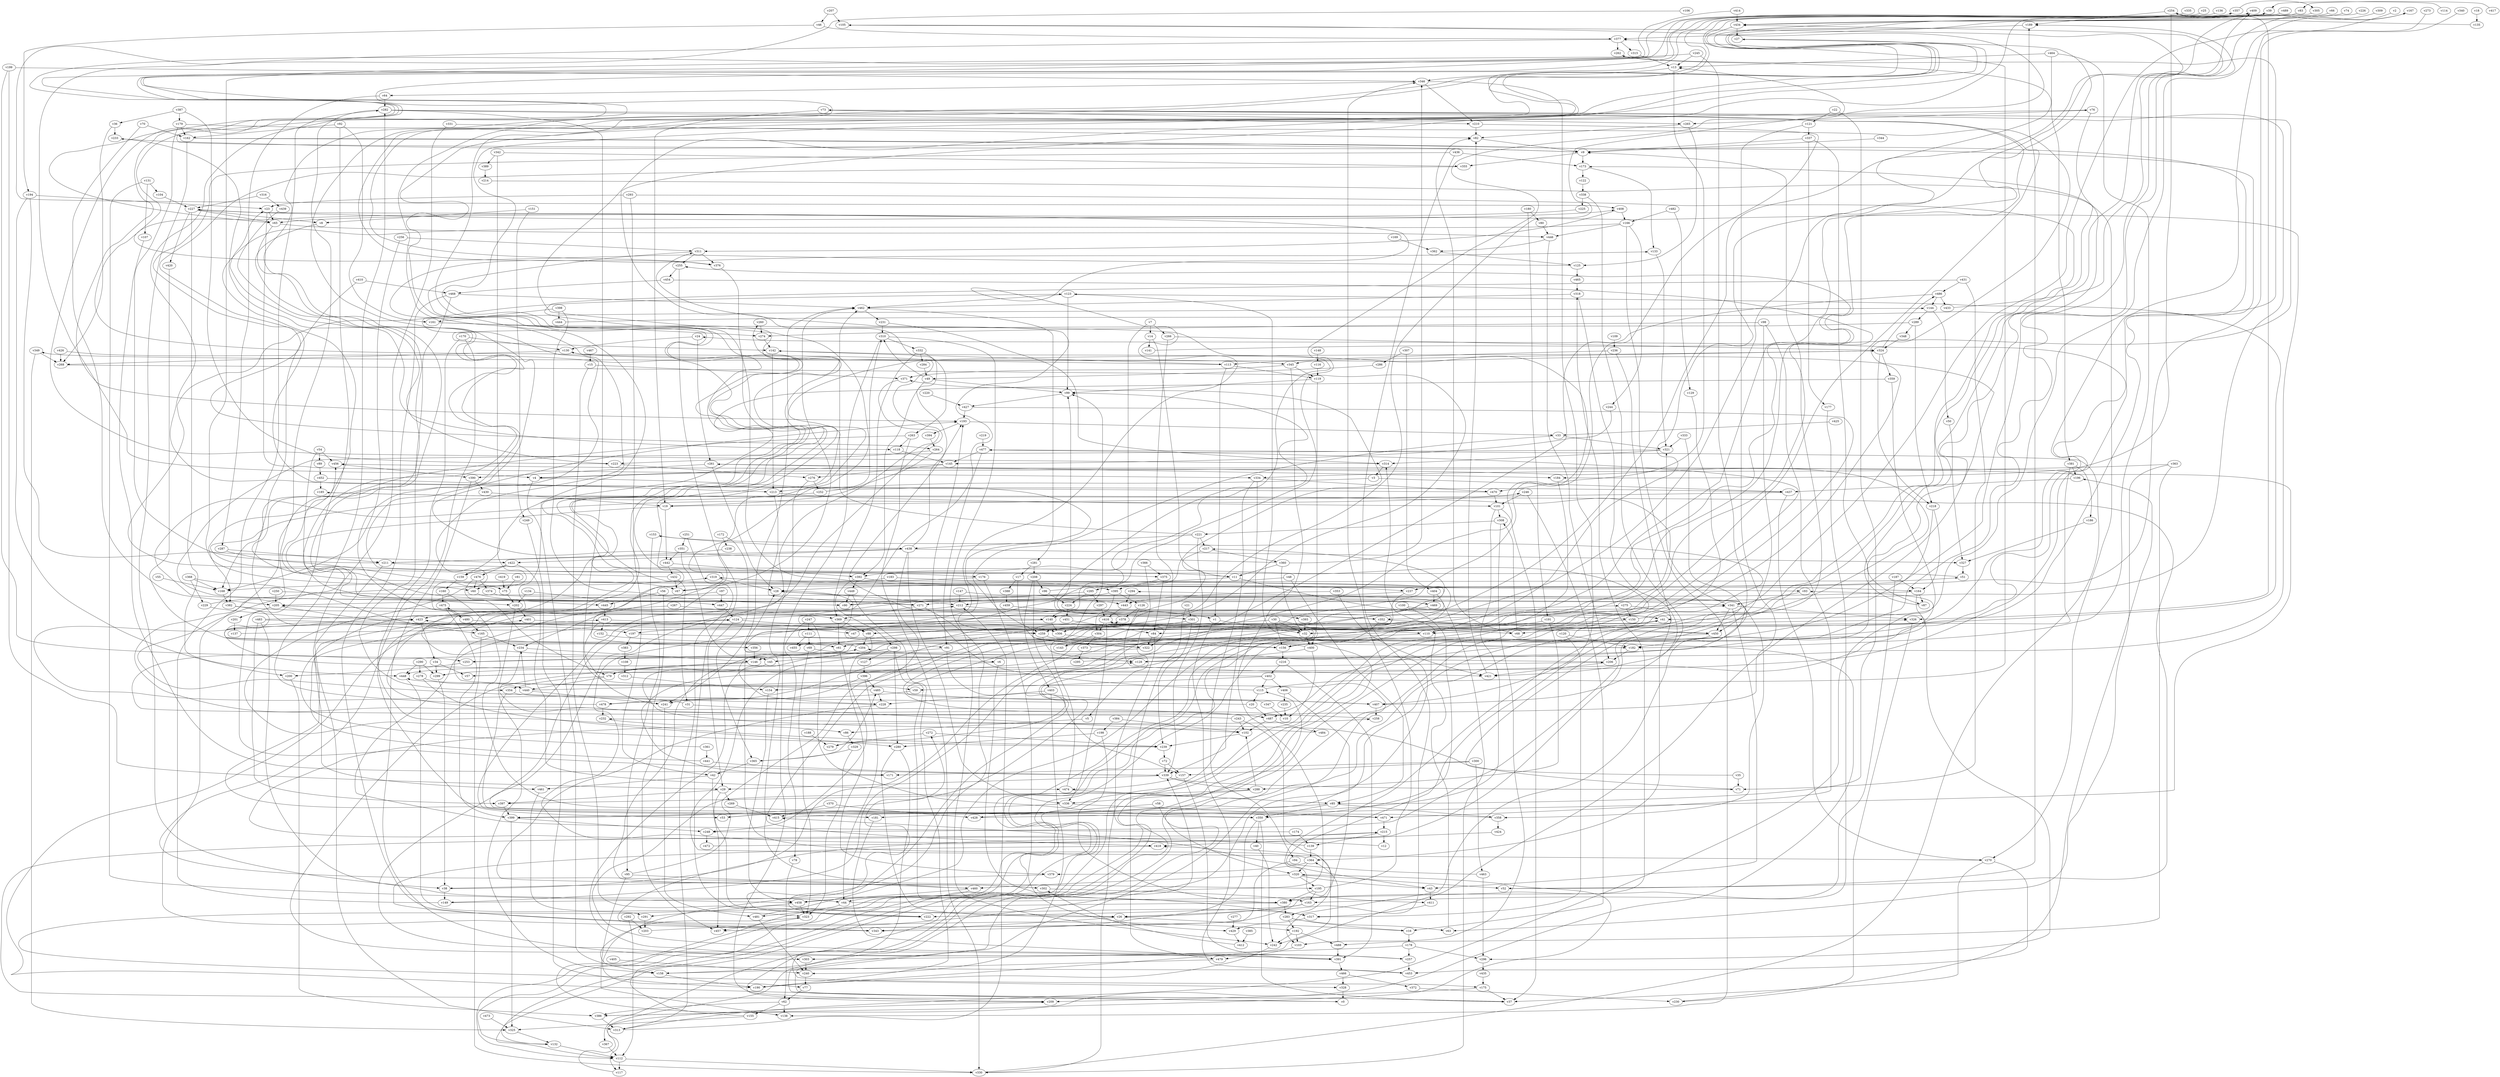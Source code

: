 // Benchmark game 724 - 490 vertices
// time_bound: 25
// targets: v205
digraph G {
    v0 [name="v0", player=1];
    v1 [name="v1", player=1];
    v2 [name="v2", player=0];
    v3 [name="v3", player=1];
    v4 [name="v4", player=1];
    v5 [name="v5", player=0];
    v6 [name="v6", player=0];
    v7 [name="v7", player=0];
    v8 [name="v8", player=0];
    v9 [name="v9", player=0];
    v10 [name="v10", player=1];
    v11 [name="v11", player=1];
    v12 [name="v12", player=1];
    v13 [name="v13", player=1];
    v14 [name="v14", player=0];
    v15 [name="v15", player=0];
    v16 [name="v16", player=1];
    v17 [name="v17", player=0];
    v18 [name="v18", player=1];
    v19 [name="v19", player=0];
    v20 [name="v20", player=1];
    v21 [name="v21", player=0];
    v22 [name="v22", player=1];
    v23 [name="v23", player=0];
    v24 [name="v24", player=0];
    v25 [name="v25", player=1];
    v26 [name="v26", player=1];
    v27 [name="v27", player=1];
    v28 [name="v28", player=0];
    v29 [name="v29", player=1];
    v30 [name="v30", player=1];
    v31 [name="v31", player=0];
    v32 [name="v32", player=1];
    v33 [name="v33", player=0];
    v34 [name="v34", player=1];
    v35 [name="v35", player=1];
    v36 [name="v36", player=0];
    v37 [name="v37", player=0];
    v38 [name="v38", player=0];
    v39 [name="v39", player=0];
    v40 [name="v40", player=1];
    v41 [name="v41", player=0];
    v42 [name="v42", player=1];
    v43 [name="v43", player=0];
    v44 [name="v44", player=0];
    v45 [name="v45", player=1];
    v46 [name="v46", player=0];
    v47 [name="v47", player=1];
    v48 [name="v48", player=1];
    v49 [name="v49", player=1];
    v50 [name="v50", player=1];
    v51 [name="v51", player=0];
    v52 [name="v52", player=0];
    v53 [name="v53", player=0];
    v54 [name="v54", player=0];
    v55 [name="v55", player=1];
    v56 [name="v56", player=1];
    v57 [name="v57", player=1];
    v58 [name="v58", player=0];
    v59 [name="v59", player=0];
    v60 [name="v60", player=1];
    v61 [name="v61", player=0];
    v62 [name="v62", player=0];
    v63 [name="v63", player=1];
    v64 [name="v64", player=0];
    v65 [name="v65", player=1];
    v66 [name="v66", player=0];
    v67 [name="v67", player=0];
    v68 [name="v68", player=0];
    v69 [name="v69", player=1];
    v70 [name="v70", player=1];
    v71 [name="v71", player=1];
    v72 [name="v72", player=1];
    v73 [name="v73", player=0];
    v74 [name="v74", player=1];
    v75 [name="v75", player=0];
    v76 [name="v76", player=1];
    v77 [name="v77", player=1];
    v78 [name="v78", player=0];
    v79 [name="v79", player=0];
    v80 [name="v80", player=0];
    v81 [name="v81", player=0];
    v82 [name="v82", player=0];
    v83 [name="v83", player=0];
    v84 [name="v84", player=0];
    v85 [name="v85", player=1];
    v86 [name="v86", player=0];
    v87 [name="v87", player=0];
    v88 [name="v88", player=0];
    v89 [name="v89", player=0];
    v90 [name="v90", player=1];
    v91 [name="v91", player=1];
    v92 [name="v92", player=1];
    v93 [name="v93", player=0];
    v94 [name="v94", player=0];
    v95 [name="v95", player=0];
    v96 [name="v96", player=0];
    v97 [name="v97", player=1];
    v98 [name="v98", player=1];
    v99 [name="v99", player=1];
    v100 [name="v100", player=1];
    v101 [name="v101", player=1];
    v102 [name="v102", player=1];
    v103 [name="v103", player=0];
    v104 [name="v104", player=0];
    v105 [name="v105", player=0];
    v106 [name="v106", player=0];
    v107 [name="v107", player=1];
    v108 [name="v108", player=1];
    v109 [name="v109", player=0];
    v110 [name="v110", player=1];
    v111 [name="v111", player=0];
    v112 [name="v112", player=1];
    v113 [name="v113", player=1];
    v114 [name="v114", player=1];
    v115 [name="v115", player=1];
    v116 [name="v116", player=1];
    v117 [name="v117", player=0];
    v118 [name="v118", player=1];
    v119 [name="v119", player=1];
    v120 [name="v120", player=1];
    v121 [name="v121", player=0];
    v122 [name="v122", player=0];
    v123 [name="v123", player=1];
    v124 [name="v124", player=1];
    v125 [name="v125", player=1];
    v126 [name="v126", player=0];
    v127 [name="v127", player=0];
    v128 [name="v128", player=0];
    v129 [name="v129", player=0];
    v130 [name="v130", player=1];
    v131 [name="v131", player=1];
    v132 [name="v132", player=0];
    v133 [name="v133", player=1];
    v134 [name="v134", player=1];
    v135 [name="v135", player=1];
    v136 [name="v136", player=0];
    v137 [name="v137", player=1];
    v138 [name="v138", player=0];
    v139 [name="v139", player=0];
    v140 [name="v140", player=1];
    v141 [name="v141", player=1];
    v142 [name="v142", player=1];
    v143 [name="v143", player=1];
    v144 [name="v144", player=0];
    v145 [name="v145", player=0];
    v146 [name="v146", player=0];
    v147 [name="v147", player=0];
    v148 [name="v148", player=1];
    v149 [name="v149", player=0];
    v150 [name="v150", player=0];
    v151 [name="v151", player=1];
    v152 [name="v152", player=1];
    v153 [name="v153", player=0];
    v154 [name="v154", player=0];
    v155 [name="v155", player=1];
    v156 [name="v156", player=0];
    v157 [name="v157", player=1];
    v158 [name="v158", player=0];
    v159 [name="v159", player=1];
    v160 [name="v160", player=0];
    v161 [name="v161", player=1];
    v162 [name="v162", player=1];
    v163 [name="v163", player=0];
    v164 [name="v164", player=1];
    v165 [name="v165", player=0];
    v166 [name="v166", player=0];
    v167 [name="v167", player=0];
    v168 [name="v168", player=1];
    v169 [name="v169", player=1];
    v170 [name="v170", player=1];
    v171 [name="v171", player=1];
    v172 [name="v172", player=1];
    v173 [name="v173", player=1];
    v174 [name="v174", player=1];
    v175 [name="v175", player=1];
    v176 [name="v176", player=1];
    v177 [name="v177", player=0];
    v178 [name="v178", player=0];
    v179 [name="v179", player=1];
    v180 [name="v180", player=1];
    v181 [name="v181", player=0];
    v182 [name="v182", player=0];
    v183 [name="v183", player=0];
    v184 [name="v184", player=1];
    v185 [name="v185", player=0];
    v186 [name="v186", player=1];
    v187 [name="v187", player=0];
    v188 [name="v188", player=0];
    v189 [name="v189", player=0];
    v190 [name="v190", player=1];
    v191 [name="v191", player=1];
    v192 [name="v192", player=0];
    v193 [name="v193", player=1];
    v194 [name="v194", player=0];
    v195 [name="v195", player=0];
    v196 [name="v196", player=0];
    v197 [name="v197", player=0];
    v198 [name="v198", player=0];
    v199 [name="v199", player=0];
    v200 [name="v200", player=1];
    v201 [name="v201", player=1];
    v202 [name="v202", player=1];
    v203 [name="v203", player=1];
    v204 [name="v204", player=0];
    v205 [name="v205", player=0, target=1];
    v206 [name="v206", player=0];
    v207 [name="v207", player=1];
    v208 [name="v208", player=0];
    v209 [name="v209", player=1];
    v210 [name="v210", player=1];
    v211 [name="v211", player=0];
    v212 [name="v212", player=0];
    v213 [name="v213", player=1];
    v214 [name="v214", player=1];
    v215 [name="v215", player=0];
    v216 [name="v216", player=1];
    v217 [name="v217", player=0];
    v218 [name="v218", player=1];
    v219 [name="v219", player=1];
    v220 [name="v220", player=1];
    v221 [name="v221", player=0];
    v222 [name="v222", player=0];
    v223 [name="v223", player=1];
    v224 [name="v224", player=0];
    v225 [name="v225", player=1];
    v226 [name="v226", player=0];
    v227 [name="v227", player=0];
    v228 [name="v228", player=1];
    v229 [name="v229", player=1];
    v230 [name="v230", player=0];
    v231 [name="v231", player=0];
    v232 [name="v232", player=1];
    v233 [name="v233", player=1];
    v234 [name="v234", player=0];
    v235 [name="v235", player=0];
    v236 [name="v236", player=1];
    v237 [name="v237", player=0];
    v238 [name="v238", player=0];
    v239 [name="v239", player=0];
    v240 [name="v240", player=0];
    v241 [name="v241", player=0];
    v242 [name="v242", player=1];
    v243 [name="v243", player=0];
    v244 [name="v244", player=0];
    v245 [name="v245", player=1];
    v246 [name="v246", player=1];
    v247 [name="v247", player=0];
    v248 [name="v248", player=1];
    v249 [name="v249", player=0];
    v250 [name="v250", player=1];
    v251 [name="v251", player=1];
    v252 [name="v252", player=1];
    v253 [name="v253", player=1];
    v254 [name="v254", player=0];
    v255 [name="v255", player=1];
    v256 [name="v256", player=1];
    v257 [name="v257", player=1];
    v258 [name="v258", player=0];
    v259 [name="v259", player=1];
    v260 [name="v260", player=1];
    v261 [name="v261", player=1];
    v262 [name="v262", player=0];
    v263 [name="v263", player=1];
    v264 [name="v264", player=1];
    v265 [name="v265", player=0];
    v266 [name="v266", player=1];
    v267 [name="v267", player=1];
    v268 [name="v268", player=1];
    v269 [name="v269", player=0];
    v270 [name="v270", player=0];
    v271 [name="v271", player=0];
    v272 [name="v272", player=1];
    v273 [name="v273", player=0];
    v274 [name="v274", player=0];
    v275 [name="v275", player=1];
    v276 [name="v276", player=1];
    v277 [name="v277", player=1];
    v278 [name="v278", player=0];
    v279 [name="v279", player=1];
    v280 [name="v280", player=0];
    v281 [name="v281", player=0];
    v282 [name="v282", player=0];
    v283 [name="v283", player=0];
    v284 [name="v284", player=0];
    v285 [name="v285", player=0];
    v286 [name="v286", player=0];
    v287 [name="v287", player=0];
    v288 [name="v288", player=0];
    v289 [name="v289", player=1];
    v290 [name="v290", player=0];
    v291 [name="v291", player=0];
    v292 [name="v292", player=1];
    v293 [name="v293", player=0];
    v294 [name="v294", player=1];
    v295 [name="v295", player=0];
    v296 [name="v296", player=1];
    v297 [name="v297", player=1];
    v298 [name="v298", player=1];
    v299 [name="v299", player=0];
    v300 [name="v300", player=0];
    v301 [name="v301", player=1];
    v302 [name="v302", player=0];
    v303 [name="v303", player=0];
    v304 [name="v304", player=0];
    v305 [name="v305", player=1];
    v306 [name="v306", player=0];
    v307 [name="v307", player=0];
    v308 [name="v308", player=1];
    v309 [name="v309", player=1];
    v310 [name="v310", player=1];
    v311 [name="v311", player=1];
    v312 [name="v312", player=0];
    v313 [name="v313", player=0];
    v314 [name="v314", player=1];
    v315 [name="v315", player=1];
    v316 [name="v316", player=1];
    v317 [name="v317", player=1];
    v318 [name="v318", player=1];
    v319 [name="v319", player=0];
    v320 [name="v320", player=0];
    v321 [name="v321", player=0];
    v322 [name="v322", player=0];
    v323 [name="v323", player=1];
    v324 [name="v324", player=1];
    v325 [name="v325", player=0];
    v326 [name="v326", player=1];
    v327 [name="v327", player=0];
    v328 [name="v328", player=1];
    v329 [name="v329", player=1];
    v330 [name="v330", player=0];
    v331 [name="v331", player=1];
    v332 [name="v332", player=1];
    v333 [name="v333", player=1];
    v334 [name="v334", player=0];
    v335 [name="v335", player=0];
    v336 [name="v336", player=0];
    v337 [name="v337", player=0];
    v338 [name="v338", player=0];
    v339 [name="v339", player=0];
    v340 [name="v340", player=0];
    v341 [name="v341", player=0];
    v342 [name="v342", player=1];
    v343 [name="v343", player=0];
    v344 [name="v344", player=0];
    v345 [name="v345", player=1];
    v346 [name="v346", player=1];
    v347 [name="v347", player=1];
    v348 [name="v348", player=0];
    v349 [name="v349", player=0];
    v350 [name="v350", player=0];
    v351 [name="v351", player=0];
    v352 [name="v352", player=0];
    v353 [name="v353", player=0];
    v354 [name="v354", player=0];
    v355 [name="v355", player=0];
    v356 [name="v356", player=0];
    v357 [name="v357", player=1];
    v358 [name="v358", player=0];
    v359 [name="v359", player=0];
    v360 [name="v360", player=1];
    v361 [name="v361", player=1];
    v362 [name="v362", player=1];
    v363 [name="v363", player=1];
    v364 [name="v364", player=0];
    v365 [name="v365", player=1];
    v366 [name="v366", player=0];
    v367 [name="v367", player=0];
    v368 [name="v368", player=0];
    v369 [name="v369", player=1];
    v370 [name="v370", player=0];
    v371 [name="v371", player=0];
    v372 [name="v372", player=0];
    v373 [name="v373", player=1];
    v374 [name="v374", player=1];
    v375 [name="v375", player=0];
    v376 [name="v376", player=1];
    v377 [name="v377", player=1];
    v378 [name="v378", player=1];
    v379 [name="v379", player=1];
    v380 [name="v380", player=1];
    v381 [name="v381", player=1];
    v382 [name="v382", player=0];
    v383 [name="v383", player=0];
    v384 [name="v384", player=0];
    v385 [name="v385", player=0];
    v386 [name="v386", player=0];
    v387 [name="v387", player=0];
    v388 [name="v388", player=0];
    v389 [name="v389", player=0];
    v390 [name="v390", player=0];
    v391 [name="v391", player=0];
    v392 [name="v392", player=0];
    v393 [name="v393", player=0];
    v394 [name="v394", player=1];
    v395 [name="v395", player=0];
    v396 [name="v396", player=0];
    v397 [name="v397", player=1];
    v398 [name="v398", player=0];
    v399 [name="v399", player=1];
    v400 [name="v400", player=0];
    v401 [name="v401", player=1];
    v402 [name="v402", player=0];
    v403 [name="v403", player=1];
    v404 [name="v404", player=0];
    v405 [name="v405", player=0];
    v406 [name="v406", player=1];
    v407 [name="v407", player=0];
    v408 [name="v408", player=0];
    v409 [name="v409", player=1];
    v410 [name="v410", player=1];
    v411 [name="v411", player=0];
    v412 [name="v412", player=1];
    v413 [name="v413", player=0];
    v414 [name="v414", player=0];
    v415 [name="v415", player=1];
    v416 [name="v416", player=0];
    v417 [name="v417", player=0];
    v418 [name="v418", player=0];
    v419 [name="v419", player=0];
    v420 [name="v420", player=1];
    v421 [name="v421", player=0];
    v422 [name="v422", player=0];
    v423 [name="v423", player=1];
    v424 [name="v424", player=1];
    v425 [name="v425", player=0];
    v426 [name="v426", player=0];
    v427 [name="v427", player=0];
    v428 [name="v428", player=1];
    v429 [name="v429", player=1];
    v430 [name="v430", player=1];
    v431 [name="v431", player=0];
    v432 [name="v432", player=1];
    v433 [name="v433", player=0];
    v434 [name="v434", player=0];
    v435 [name="v435", player=1];
    v436 [name="v436", player=0];
    v437 [name="v437", player=0];
    v438 [name="v438", player=1];
    v439 [name="v439", player=0];
    v440 [name="v440", player=1];
    v441 [name="v441", player=1];
    v442 [name="v442", player=0];
    v443 [name="v443", player=0];
    v444 [name="v444", player=1];
    v445 [name="v445", player=1];
    v446 [name="v446", player=0];
    v447 [name="v447", player=0];
    v448 [name="v448", player=1];
    v449 [name="v449", player=1];
    v450 [name="v450", player=1];
    v451 [name="v451", player=0];
    v452 [name="v452", player=1];
    v453 [name="v453", player=1];
    v454 [name="v454", player=0];
    v455 [name="v455", player=0];
    v456 [name="v456", player=1];
    v457 [name="v457", player=1];
    v458 [name="v458", player=1];
    v459 [name="v459", player=1];
    v460 [name="v460", player=0];
    v461 [name="v461", player=1];
    v462 [name="v462", player=0];
    v463 [name="v463", player=0];
    v464 [name="v464", player=1];
    v465 [name="v465", player=0];
    v466 [name="v466", player=1];
    v467 [name="v467", player=0];
    v468 [name="v468", player=0];
    v469 [name="v469", player=1];
    v470 [name="v470", player=1];
    v471 [name="v471", player=1];
    v472 [name="v472", player=1];
    v473 [name="v473", player=1];
    v474 [name="v474", player=1];
    v475 [name="v475", player=1];
    v476 [name="v476", player=0];
    v477 [name="v477", player=0];
    v478 [name="v478", player=1];
    v479 [name="v479", player=0];
    v480 [name="v480", player=0];
    v481 [name="v481", player=0];
    v482 [name="v482", player=1];
    v483 [name="v483", player=1];
    v484 [name="v484", player=0];
    v485 [name="v485", player=1];
    v486 [name="v486", player=1];
    v487 [name="v487", player=0];
    v488 [name="v488", player=1];
    v489 [name="v489", player=0];

    v0 -> v215 [constraint="t >= 5"];
    v1 -> v32;
    v2 -> v411 [constraint="t >= 2"];
    v3 -> v437;
    v4 -> v259 [constraint="t >= 4"];
    v5 -> v86;
    v6 -> v380;
    v7 -> v392;
    v8 -> v487 [constraint="t < 5"];
    v9 -> v173;
    v10 -> v217 [constraint="t < 5"];
    v11 -> v193 [constraint="t < 14"];
    v12 -> v378 [constraint="t mod 3 == 2"];
    v13 -> v346;
    v14 -> v141;
    v15 -> v371;
    v16 -> v178;
    v17 -> v322;
    v18 -> v135;
    v19 -> v447 [constraint="t >= 1"];
    v20 -> v456 [constraint="t >= 4"];
    v21 -> v479;
    v22 -> v85;
    v23 -> v65;
    v24 -> v130;
    v25 -> v314 [constraint="t mod 3 == 0"];
    v26 -> v16 [constraint="t mod 2 == 1"];
    v27 -> v356 [constraint="t mod 2 == 1"];
    v28 -> v212;
    v29 -> v269;
    v30 -> v132 [constraint="t >= 4"];
    v31 -> v413 [constraint="t mod 4 == 2"];
    v32 -> v400;
    v33 -> v259 [constraint="t >= 1"];
    v34 -> v57;
    v35 -> v173 [constraint="t < 12"];
    v36 -> v268;
    v37 -> v448 [constraint="t < 12"];
    v38 -> v294 [constraint="t < 13"];
    v39 -> v239 [constraint="t mod 4 == 0"];
    v40 -> v242;
    v41 -> v68;
    v42 -> v317;
    v43 -> v411;
    v44 -> v318;
    v45 -> v79 [constraint="t >= 1"];
    v46 -> v194;
    v47 -> v233 [constraint="t < 11"];
    v48 -> v85;
    v49 -> v99;
    v50 -> v327;
    v51 -> v260 [constraint="t >= 4"];
    v52 -> v189;
    v53 -> v204 [constraint="t < 5"];
    v54 -> v89;
    v55 -> v168;
    v56 -> v445;
    v57 -> v24 [constraint="t mod 2 == 0"];
    v58 -> v428;
    v59 -> v478;
    v60 -> v445;
    v61 -> v379;
    v62 -> v138;
    v63 -> v314;
    v64 -> v287;
    v65 -> v469 [constraint="t mod 2 == 0"];
    v66 -> v0 [constraint="t < 9"];
    v67 -> v462;
    v68 -> v308;
    v69 -> v128;
    v70 -> v205;
    v71 -> v232 [constraint="t < 5"];
    v72 -> v339;
    v73 -> v112 [constraint="t >= 1"];
    v74 -> v195 [constraint="t mod 3 == 1"];
    v75 -> v202;
    v76 -> v270;
    v77 -> v62;
    v78 -> v62;
    v79 -> v440;
    v80 -> v446;
    v81 -> v75;
    v82 -> v9;
    v83 -> v376 [constraint="t < 10"];
    v84 -> v330;
    v85 -> v350;
    v86 -> v329;
    v87 -> v409 [constraint="t >= 4"];
    v88 -> v248;
    v89 -> v452;
    v90 -> v73 [constraint="t < 6"];
    v91 -> v146;
    v92 -> v339;
    v93 -> v341;
    v94 -> v457;
    v95 -> v142 [constraint="t < 13"];
    v96 -> v371 [constraint="t < 7"];
    v97 -> v205;
    v98 -> v450;
    v99 -> v427;
    v100 -> v350;
    v101 -> v308;
    v102 -> v239;
    v103 -> v479;
    v104 -> v227;
    v105 -> v110 [constraint="t mod 5 == 4"];
    v106 -> v408 [constraint="t mod 3 == 0"];
    v107 -> v171;
    v108 -> v312;
    v109 -> v236;
    v110 -> v61;
    v111 -> v69;
    v112 -> v117;
    v113 -> v357 [constraint="t < 15"];
    v114 -> v39 [constraint="t < 13"];
    v115 -> v377;
    v116 -> v119;
    v117 -> v209 [constraint="t >= 3"];
    v118 -> v145;
    v119 -> v400;
    v120 -> v182;
    v121 -> v487;
    v122 -> v338;
    v123 -> v99;
    v124 -> v275 [constraint="t < 9"];
    v125 -> v408 [constraint="t >= 3"];
    v126 -> v421;
    v127 -> v396;
    v128 -> v227 [constraint="t < 10"];
    v129 -> v352;
    v130 -> v268;
    v131 -> v458;
    v132 -> v112;
    v133 -> v321;
    v134 -> v234;
    v135 -> v254 [constraint="t < 13"];
    v136 -> v193 [constraint="t mod 4 == 1"];
    v137 -> v123 [constraint="t >= 1"];
    v138 -> v255 [constraint="t < 5"];
    v139 -> v258 [constraint="t < 7"];
    v140 -> v306;
    v141 -> v73 [constraint="t mod 5 == 3"];
    v142 -> v213;
    v143 -> v93 [constraint="t mod 3 == 0"];
    v144 -> v50;
    v145 -> v276;
    v146 -> v391 [constraint="t < 7"];
    v147 -> v248 [constraint="t < 14"];
    v148 -> v116;
    v149 -> v339;
    v150 -> v9;
    v151 -> v249;
    v152 -> v156;
    v153 -> v438;
    v154 -> v458;
    v155 -> v185 [constraint="t mod 4 == 2"];
    v156 -> v216;
    v157 -> v391;
    v158 -> v190;
    v159 -> v160;
    v160 -> v475;
    v161 -> v393 [constraint="t < 12"];
    v162 -> v57 [constraint="t >= 1"];
    v163 -> v222;
    v164 -> v212;
    v165 -> v234;
    v166 -> v382 [constraint="t >= 3"];
    v167 -> v455 [constraint="t >= 3"];
    v168 -> v382;
    v169 -> v362;
    v170 -> v239;
    v171 -> v206 [constraint="t >= 5"];
    v172 -> v365;
    v173 -> v133;
    v174 -> v124 [constraint="t mod 5 == 1"];
    v175 -> v209;
    v176 -> v429;
    v177 -> v163;
    v178 -> v296;
    v179 -> v37 [constraint="t >= 2"];
    v180 -> v80;
    v181 -> v391;
    v182 -> v41 [constraint="t < 6"];
    v183 -> v149 [constraint="t mod 3 == 2"];
    v184 -> v259;
    v185 -> v52 [constraint="t mod 2 == 0"];
    v186 -> v327;
    v187 -> v164;
    v188 -> v279;
    v189 -> v377;
    v190 -> v349 [constraint="t >= 3"];
    v191 -> v288;
    v192 -> v242;
    v193 -> v394;
    v194 -> v23;
    v195 -> v346;
    v196 -> v4 [constraint="t mod 3 == 1"];
    v197 -> v386 [constraint="t < 12"];
    v198 -> v280;
    v199 -> v346;
    v200 -> v386;
    v201 -> v137;
    v202 -> v158;
    v203 -> v153 [constraint="t mod 2 == 0"];
    v204 -> v423 [constraint="t mod 4 == 2"];
    v205 -> v77 [constraint="t mod 5 == 3"];
    v206 -> v28 [constraint="t mod 3 == 0"];
    v207 -> v105;
    v208 -> v157;
    v209 -> v477 [constraint="t >= 4"];
    v210 -> v460 [constraint="t >= 1"];
    v211 -> v367 [constraint="t mod 3 == 2"];
    v212 -> v352;
    v213 -> v271;
    v214 -> v87 [constraint="t >= 4"];
    v215 -> v139;
    v216 -> v391;
    v217 -> v322 [constraint="t < 15"];
    v218 -> v237;
    v219 -> v477;
    v220 -> v427;
    v221 -> v462;
    v222 -> v272 [constraint="t >= 2"];
    v223 -> v23 [constraint="t < 11"];
    v224 -> v451;
    v225 -> v65;
    v226 -> v41 [constraint="t >= 3"];
    v227 -> v65;
    v228 -> v302 [constraint="t mod 4 == 1"];
    v229 -> v319 [constraint="t mod 5 == 0"];
    v230 -> v196 [constraint="t mod 5 == 0"];
    v231 -> v314;
    v232 -> v86;
    v233 -> v118 [constraint="t mod 4 == 3"];
    v234 -> v487;
    v235 -> v10;
    v236 -> v113;
    v237 -> v450 [constraint="t < 7"];
    v238 -> v211;
    v239 -> v72;
    v240 -> v77;
    v241 -> v481;
    v242 -> v190;
    v243 -> v204 [constraint="t >= 2"];
    v244 -> v145;
    v245 -> v60;
    v246 -> v16;
    v247 -> v350;
    v248 -> v472;
    v249 -> v190;
    v250 -> v103 [constraint="t >= 1"];
    v251 -> v313;
    v252 -> v176 [constraint="t < 5"];
    v253 -> v200;
    v254 -> v326;
    v255 -> v454;
    v256 -> v311;
    v257 -> v326 [constraint="t < 14"];
    v258 -> v51 [constraint="t >= 2"];
    v259 -> v175 [constraint="t mod 4 == 1"];
    v260 -> v274;
    v261 -> v184;
    v262 -> v299 [constraint="t < 11"];
    v263 -> v168 [constraint="t mod 2 == 0"];
    v264 -> v19;
    v265 -> v125;
    v266 -> v322;
    v267 -> v140;
    v268 -> v270 [constraint="t mod 4 == 3"];
    v269 -> v415;
    v270 -> v453;
    v271 -> v246 [constraint="t mod 3 == 2"];
    v272 -> v279;
    v273 -> v253 [constraint="t mod 5 == 0"];
    v274 -> v142;
    v275 -> v364;
    v276 -> v252;
    v277 -> v429;
    v278 -> v280;
    v279 -> v416 [constraint="t mod 2 == 1"];
    v280 -> v158;
    v281 -> v208;
    v282 -> v112 [constraint="t < 5"];
    v283 -> v16;
    v284 -> v49;
    v285 -> v90;
    v286 -> v49;
    v287 -> v67;
    v288 -> v257 [constraint="t mod 2 == 1"];
    v289 -> v142 [constraint="t >= 3"];
    v290 -> v278;
    v291 -> v203;
    v292 -> v203;
    v293 -> v43 [constraint="t >= 1"];
    v294 -> v443;
    v295 -> v227 [constraint="t < 8"];
    v296 -> v435;
    v297 -> v416;
    v298 -> v317;
    v299 -> v38;
    v300 -> v463;
    v301 -> v239;
    v302 -> v105 [constraint="t >= 2"];
    v303 -> v240;
    v304 -> v143;
    v305 -> v434 [constraint="t < 14"];
    v306 -> v156;
    v307 -> v286;
    v308 -> v103;
    v309 -> v222 [constraint="t < 8"];
    v310 -> v209;
    v311 -> v93 [constraint="t mod 5 == 3"];
    v312 -> v154;
    v313 -> v167 [constraint="t >= 3"];
    v314 -> v3;
    v315 -> v13;
    v316 -> v227;
    v317 -> v429;
    v318 -> v462;
    v319 -> v28;
    v320 -> v43;
    v321 -> v271 [constraint="t < 15"];
    v322 -> v228 [constraint="t >= 3"];
    v323 -> v457;
    v324 -> v486;
    v325 -> v132;
    v326 -> v230;
    v327 -> v51;
    v328 -> v0;
    v329 -> v365;
    v330 -> v477 [constraint="t mod 2 == 1"];
    v331 -> v82;
    v332 -> v263;
    v333 -> v358;
    v334 -> v470;
    v335 -> v65 [constraint="t >= 2"];
    v336 -> v53;
    v337 -> v9;
    v338 -> v421;
    v339 -> v29;
    v340 -> v67 [constraint="t < 5"];
    v341 -> v321;
    v342 -> v355;
    v343 -> v215 [constraint="t < 15"];
    v344 -> v9;
    v345 -> v458;
    v346 -> v407;
    v347 -> v319 [constraint="t >= 5"];
    v348 -> v324;
    v349 -> v325;
    v350 -> v37;
    v351 -> v442;
    v352 -> v133 [constraint="t < 6"];
    v353 -> v443;
    v354 -> v228;
    v355 -> v437 [constraint="t < 11"];
    v356 -> v146;
    v357 -> v305 [constraint="t mod 4 == 2"];
    v358 -> v130 [constraint="t >= 3"];
    v359 -> v375 [constraint="t mod 5 == 3"];
    v360 -> v144 [constraint="t mod 2 == 1"];
    v361 -> v76 [constraint="t mod 3 == 1"];
    v362 -> v125;
    v363 -> v334;
    v364 -> v320;
    v365 -> v485 [constraint="t >= 1"];
    v366 -> v375;
    v367 -> v112;
    v368 -> v165 [constraint="t mod 4 == 1"];
    v369 -> v61;
    v370 -> v415;
    v371 -> v181 [constraint="t < 15"];
    v372 -> v230;
    v373 -> v205 [constraint="t >= 4"];
    v374 -> v341;
    v375 -> v285;
    v376 -> v164;
    v377 -> v4;
    v378 -> v140 [constraint="t >= 1"];
    v379 -> v38;
    v380 -> v328 [constraint="t >= 5"];
    v381 -> v196;
    v382 -> v156 [constraint="t mod 5 == 2"];
    v383 -> v108;
    v384 -> v198;
    v385 -> v412;
    v386 -> v320 [constraint="t >= 3"];
    v387 -> v223;
    v388 -> v459;
    v389 -> v214;
    v390 -> v430;
    v391 -> v212 [constraint="t >= 3"];
    v392 -> v395;
    v393 -> v99 [constraint="t mod 4 == 0"];
    v394 -> v264;
    v395 -> v271;
    v396 -> v241;
    v397 -> v399;
    v398 -> v444;
    v399 -> v325;
    v400 -> v13 [constraint="t < 13"];
    v401 -> v88;
    v402 -> v124 [constraint="t < 11"];
    v403 -> v240;
    v404 -> v469;
    v405 -> v240;
    v406 -> v283;
    v407 -> v258;
    v408 -> v311;
    v409 -> v434 [constraint="t < 10"];
    v410 -> v197;
    v411 -> v317;
    v412 -> v302 [constraint="t mod 3 == 1"];
    v413 -> v152;
    v414 -> v9 [constraint="t < 9"];
    v415 -> v115 [constraint="t < 15"];
    v416 -> v304;
    v417 -> v83 [constraint="t mod 5 == 0"];
    v418 -> v192 [constraint="t mod 5 == 1"];
    v419 -> v75;
    v420 -> v61;
    v421 -> v82;
    v422 -> v159;
    v423 -> v34;
    v424 -> v418;
    v425 -> v33;
    v426 -> v6 [constraint="t >= 1"];
    v427 -> v117 [constraint="t < 11"];
    v428 -> v261 [constraint="t >= 2"];
    v429 -> v412;
    v430 -> v19;
    v431 -> v91 [constraint="t mod 2 == 1"];
    v432 -> v123 [constraint="t < 9"];
    v433 -> v434 [constraint="t >= 2"];
    v434 -> v376 [constraint="t mod 2 == 1"];
    v435 -> v175;
    v436 -> v264 [constraint="t < 8"];
    v437 -> v19;
    v438 -> v211;
    v439 -> v75 [constraint="t < 8"];
    v440 -> v423 [constraint="t >= 4"];
    v441 -> v401 [constraint="t < 14"];
    v442 -> v392;
    v443 -> v416;
    v444 -> v262 [constraint="t >= 4"];
    v445 -> v413;
    v446 -> v362;
    v447 -> v124;
    v448 -> v291;
    v449 -> v190;
    v450 -> v397 [constraint="t < 6"];
    v451 -> v84;
    v452 -> v213;
    v453 -> v323 [constraint="t >= 3"];
    v454 -> v132 [constraint="t < 8"];
    v455 -> v189 [constraint="t mod 3 == 0"];
    v456 -> v390;
    v457 -> v418 [constraint="t >= 5"];
    v458 -> v291;
    v459 -> v1 [constraint="t >= 2"];
    v460 -> v458;
    v461 -> v323;
    v462 -> v241;
    v463 -> v415 [constraint="t < 15"];
    v464 -> v182;
    v465 -> v318;
    v466 -> v328;
    v467 -> v15;
    v468 -> v343;
    v469 -> v39 [constraint="t < 15"];
    v470 -> v409 [constraint="t >= 2"];
    v471 -> v341 [constraint="t mod 2 == 1"];
    v472 -> v456 [constraint="t mod 4 == 3"];
    v473 -> v325;
    v474 -> v85;
    v475 -> v480;
    v476 -> v79;
    v477 -> v91;
    v478 -> v282;
    v479 -> v158;
    v480 -> v259;
    v481 -> v27 [constraint="t < 6"];
    v482 -> v129;
    v483 -> v311 [constraint="t mod 2 == 1"];
    v484 -> v128 [constraint="t < 9"];
    v485 -> v324 [constraint="t mod 4 == 3"];
    v486 -> v478 [constraint="t mod 4 == 2"];
    v487 -> v484;
    v488 -> v364;
    v489 -> v301 [constraint="t mod 5 == 3"];
    v221 -> v438;
    v245 -> v13;
    v275 -> v150;
    v464 -> v13;
    v24 -> v261;
    v213 -> v101;
    v30 -> v88;
    v215 -> v12;
    v221 -> v217;
    v321 -> v314;
    v115 -> v193;
    v432 -> v31;
    v252 -> v310;
    v310 -> v332;
    v255 -> v222;
    v7 -> v266;
    v162 -> v38;
    v331 -> v461;
    v227 -> v8;
    v146 -> v79;
    v400 -> v10;
    v373 -> v295;
    v426 -> v268;
    v298 -> v45;
    v393 -> v32;
    v436 -> v173;
    v73 -> v265;
    v199 -> v29;
    v115 -> v20;
    v157 -> v474;
    v30 -> v156;
    v192 -> v488;
    v247 -> v78;
    v126 -> v378;
    v205 -> v201;
    v123 -> v182;
    v113 -> v119;
    v69 -> v323;
    v166 -> v244;
    v483 -> v44;
    v337 -> v156;
    v427 -> v193;
    v272 -> v239;
    v198 -> v380;
    v339 -> v71;
    v304 -> v373;
    v431 -> v486;
    v377 -> v262;
    v101 -> v37;
    v352 -> v450;
    v414 -> v434;
    v483 -> v397;
    v161 -> v274;
    v363 -> v488;
    v402 -> v59;
    v349 -> v268;
    v360 -> v32;
    v19 -> v442;
    v164 -> v87;
    v125 -> v465;
    v174 -> v139;
    v290 -> v299;
    v263 -> v118;
    v404 -> v330;
    v440 -> v241;
    v346 -> v210;
    v163 -> v26;
    v283 -> v192;
    v293 -> v42;
    v390 -> v303;
    v196 -> v437;
    v9 -> v355;
    v341 -> v450;
    v257 -> v453;
    v142 -> v113;
    v292 -> v112;
    v360 -> v11;
    v369 -> v110;
    v178 -> v303;
    v395 -> v304;
    v246 -> v101;
    v342 -> v159;
    v332 -> v284;
    v182 -> v206;
    v34 -> v299;
    v145 -> v4;
    v488 -> v391;
    v254 -> v189;
    v211 -> v313;
    v370 -> v428;
    v139 -> v364;
    v381 -> v110;
    v319 -> v237;
    v347 -> v10;
    v100 -> v41;
    v302 -> v163;
    v155 -> v325;
    v352 -> v156;
    v54 -> v456;
    v442 -> v432;
    v446 -> v206;
    v150 -> v84;
    v365 -> v42;
    v36 -> v233;
    v369 -> v88;
    v217 -> v360;
    v320 -> v195;
    v324 -> v345;
    v308 -> v221;
    v68 -> v82;
    v216 -> v402;
    v341 -> v43;
    v131 -> v104;
    v483 -> v450;
    v333 -> v321;
    v475 -> v399;
    v197 -> v383;
    v267 -> v423;
    v6 -> v448;
    v377 -> v315;
    v375 -> v84;
    v208 -> v96;
    v33 -> v321;
    v20 -> v487;
    v179 -> v211;
    v358 -> v424;
    v450 -> v182;
    v178 -> v257;
    v320 -> v460;
    v236 -> v32;
    v120 -> v317;
    v144 -> v289;
    v247 -> v111;
    v170 -> v53;
    v339 -> v288;
    v243 -> v102;
    v227 -> v448;
    v170 -> v130;
    v62 -> v386;
    v316 -> v439;
    v364 -> v28;
    v23 -> v334;
    v223 -> v276;
    v392 -> v449;
    v187 -> v380;
    v324 -> v218;
    v210 -> v82;
    v195 -> v163;
    v21 -> v301;
    v96 -> v224;
    v298 -> v280;
    v4 -> v158;
    v183 -> v60;
    v31 -> v102;
    v345 -> v119;
    v101 -> v399;
    v311 -> v255;
    v282 -> v343;
    v121 -> v337;
    v481 -> v240;
    v276 -> v418;
    v13 -> v470;
    v261 -> v390;
    v474 -> v99;
    v15 -> v26;
    v402 -> v406;
    v398 -> v161;
    v486 -> v433;
    v191 -> v32;
    v194 -> v200;
    v131 -> v107;
    v438 -> v336;
    v195 -> v380;
    v204 -> v253;
    v432 -> v67;
    v98 -> v471;
    v179 -> v162;
    v350 -> v343;
    v112 -> v330;
    v22 -> v121;
    v487 -> v102;
    v194 -> v422;
    v440 -> v234;
    v334 -> v94;
    v345 -> v371;
    v289 -> v348;
    v403 -> v228;
    v336 -> v471;
    v85 -> v358;
    v271 -> v399;
    v318 -> v407;
    v368 -> v168;
    v35 -> v71;
    v180 -> v191;
    v285 -> v224;
    v29 -> v397;
    v28 -> v443;
    v270 -> v37;
    v480 -> v475;
    v76 -> v265;
    v293 -> v23;
    v85 -> v181;
    v288 -> v336;
    v199 -> v253;
    v422 -> v476;
    v434 -> v27;
    v359 -> v41;
    v438 -> v193;
    v353 -> v421;
    v229 -> v423;
    v452 -> v185;
    v477 -> v145;
    v271 -> v369;
    v478 -> v232;
    v462 -> v231;
    v363 -> v63;
    v283 -> v63;
    v282 -> v210;
    v119 -> v99;
    v84 -> v322;
    v398 -> v90;
    v134 -> v202;
    v175 -> v37;
    v416 -> v68;
    v49 -> v310;
    v173 -> v122;
    v382 -> v369;
    v386 -> v313;
    v56 -> v457;
    v384 -> v102;
    v111 -> v455;
    v38 -> v149;
    v438 -> v154;
    v162 -> v9;
    v338 -> v225;
    v399 -> v248;
    v466 -> v372;
    v58 -> v320;
    v64 -> v282;
    v172 -> v238;
    v468 -> v462;
    v368 -> v229;
    v234 -> v146;
    v464 -> v381;
    v11 -> v150;
    v95 -> v138;
    v392 -> v298;
    v380 -> v283;
    v342 -> v389;
    v65 -> v446;
    v250 -> v205;
    v11 -> v28;
    v124 -> v29;
    v46 -> v377;
    v263 -> v330;
    v320 -> v52;
    v124 -> v306;
    v97 -> v447;
    v396 -> v485;
    v231 -> v310;
    v7 -> v14;
    v387 -> v36;
    v470 -> v101;
    v44 -> v481;
    v285 -> v297;
    v193 -> v33;
    v265 -> v82;
    v95 -> v460;
    v298 -> v127;
    v310 -> v242;
    v480 -> v165;
    v454 -> v468;
    v207 -> v46;
    v289 -> v218;
    v153 -> v95;
    v176 -> v168;
    v192 -> v103;
    v202 -> v401;
    v130 -> v345;
    v160 -> v350;
    v460 -> v44;
    v463 -> v296;
    v366 -> v5;
    v259 -> v128;
    v462 -> v281;
    v402 -> v115;
    v300 -> v157;
    v361 -> v441;
    v113 -> v1;
    v17 -> v388;
    v482 -> v166;
    v351 -> v45;
    v395 -> v126;
    v88 -> v204;
    v72 -> v157;
    v458 -> v323;
    v42 -> v461;
    v280 -> v26;
    v218 -> v164;
    v290 -> v448;
    v329 -> v323;
    v422 -> v474;
    v47 -> v99;
    v307 -> v404;
    v140 -> v197;
    v62 -> v155;
    v391 -> v466;
    v476 -> v374;
    v406 -> v235;
    v400 -> v128;
    v436 -> v26;
    v438 -> v327;
    v256 -> v168;
    v410 -> v468;
    v287 -> v211;
    v3 -> v213;
    v413 -> v241;
    v79 -> v354;
    v73 -> v19;
    v324 -> v359;
    v381 -> v186;
    v264 -> v223;
    v243 -> v242;
    v468 -> v354;
    v151 -> v8;
    v346 -> v64;
    v354 -> v181;
    v208 -> v403;
    v438 -> v422;
    v98 -> v274;
    v387 -> v179;
    v278 -> v440;
    v29 -> v457;
    v1 -> v453;
    v92 -> v161;
    v364 -> v379;
    v206 -> v421;
    v254 -> v184;
    v485 -> v407;
    v30 -> v32;
    v288 -> v102;
    v431 -> v71;
    v266 -> v324;
    v149 -> v282;
    v221 -> v339;
    v14 -> v11;
    v337 -> v177;
    v70 -> v162;
    v350 -> v40;
    v313 -> v212;
    v92 -> v162;
    v332 -> v369;
    v282 -> v59;
    v300 -> v171;
    v166 -> v446;
    v437 -> v270;
    v147 -> v212;
    v166 -> v138;
    v311 -> v376;
    v123 -> v462;
    v164 -> v296;
    v413 -> v47;
    v281 -> v17;
    v245 -> v128;
    v449 -> v90;
    v476 -> v60;
    v486 -> v144;
    v396 -> v44;
    v49 -> v392;
    v334 -> v339;
    v301 -> v306;
    v469 -> v140;
    v48 -> v395;
    v341 -> v326;
    v26 -> v343;
    v227 -> v420;
    v91 -> v407;
    v205 -> v88;
    v471 -> v215;
    v165 -> v330;
    v416 -> v336;
    v408 -> v166;
    v261 -> v28;
    v54 -> v202;
    v237 -> v88;
    v251 -> v351;
    v360 -> v346;
    v441 -> v339;
    v485 -> v228;
}
